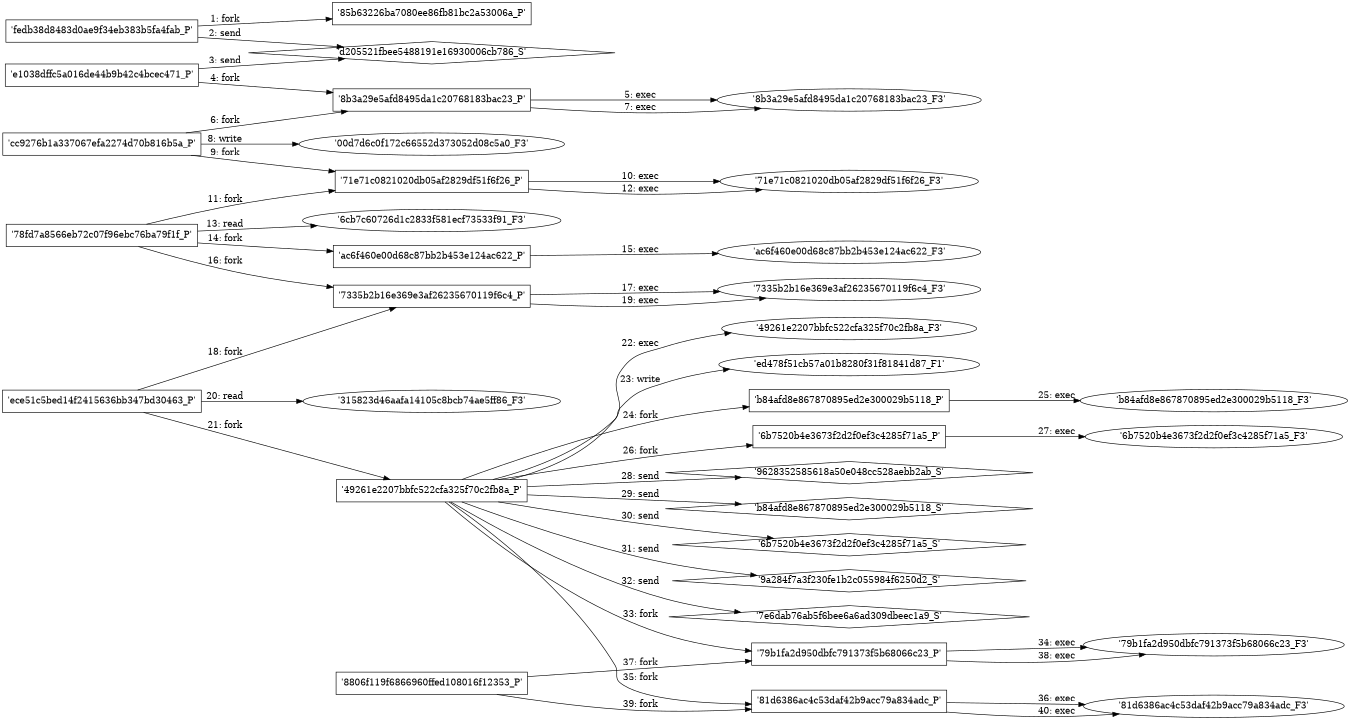 digraph "D:\Learning\Paper\apt\基于CTI的攻击预警\Dataset\攻击图\ASGfromALLCTI\A wolf in sheep's clothing Actors spread malware by leveraging trust in Amnesty International and fear of Pegasus.dot" {
rankdir="LR"
size="9"
fixedsize="false"
splines="true"
nodesep=0.3
ranksep=0
fontsize=10
overlap="scalexy"
engine= "neato"
	"'fedb38d8483d0ae9f34eb383b5fa4fab_P'" [node_type=Process shape=box]
	"'85b63226ba7080ee86fb81bc2a53006a_P'" [node_type=Process shape=box]
	"'fedb38d8483d0ae9f34eb383b5fa4fab_P'" -> "'85b63226ba7080ee86fb81bc2a53006a_P'" [label="1: fork"]
	"'d205521fbee5488191e16930006cb786_S'" [node_type=Socket shape=diamond]
	"'fedb38d8483d0ae9f34eb383b5fa4fab_P'" [node_type=Process shape=box]
	"'fedb38d8483d0ae9f34eb383b5fa4fab_P'" -> "'d205521fbee5488191e16930006cb786_S'" [label="2: send"]
	"'d205521fbee5488191e16930006cb786_S'" [node_type=Socket shape=diamond]
	"'e1038dffc5a016de44b9b42c4bcec471_P'" [node_type=Process shape=box]
	"'e1038dffc5a016de44b9b42c4bcec471_P'" -> "'d205521fbee5488191e16930006cb786_S'" [label="3: send"]
	"'e1038dffc5a016de44b9b42c4bcec471_P'" [node_type=Process shape=box]
	"'8b3a29e5afd8495da1c20768183bac23_P'" [node_type=Process shape=box]
	"'e1038dffc5a016de44b9b42c4bcec471_P'" -> "'8b3a29e5afd8495da1c20768183bac23_P'" [label="4: fork"]
	"'8b3a29e5afd8495da1c20768183bac23_P'" [node_type=Process shape=box]
	"'8b3a29e5afd8495da1c20768183bac23_F3'" [node_type=File shape=ellipse]
	"'8b3a29e5afd8495da1c20768183bac23_P'" -> "'8b3a29e5afd8495da1c20768183bac23_F3'" [label="5: exec"]
	"'cc9276b1a337067efa2274d70b816b5a_P'" [node_type=Process shape=box]
	"'8b3a29e5afd8495da1c20768183bac23_P'" [node_type=Process shape=box]
	"'cc9276b1a337067efa2274d70b816b5a_P'" -> "'8b3a29e5afd8495da1c20768183bac23_P'" [label="6: fork"]
	"'8b3a29e5afd8495da1c20768183bac23_P'" [node_type=Process shape=box]
	"'8b3a29e5afd8495da1c20768183bac23_F3'" [node_type=File shape=ellipse]
	"'8b3a29e5afd8495da1c20768183bac23_P'" -> "'8b3a29e5afd8495da1c20768183bac23_F3'" [label="7: exec"]
	"'00d7d6c0f172c66552d373052d08c5a0_F3'" [node_type=file shape=ellipse]
	"'cc9276b1a337067efa2274d70b816b5a_P'" [node_type=Process shape=box]
	"'cc9276b1a337067efa2274d70b816b5a_P'" -> "'00d7d6c0f172c66552d373052d08c5a0_F3'" [label="8: write"]
	"'cc9276b1a337067efa2274d70b816b5a_P'" [node_type=Process shape=box]
	"'71e71c0821020db05af2829df51f6f26_P'" [node_type=Process shape=box]
	"'cc9276b1a337067efa2274d70b816b5a_P'" -> "'71e71c0821020db05af2829df51f6f26_P'" [label="9: fork"]
	"'71e71c0821020db05af2829df51f6f26_P'" [node_type=Process shape=box]
	"'71e71c0821020db05af2829df51f6f26_F3'" [node_type=File shape=ellipse]
	"'71e71c0821020db05af2829df51f6f26_P'" -> "'71e71c0821020db05af2829df51f6f26_F3'" [label="10: exec"]
	"'78fd7a8566eb72c07f96ebc76ba79f1f_P'" [node_type=Process shape=box]
	"'71e71c0821020db05af2829df51f6f26_P'" [node_type=Process shape=box]
	"'78fd7a8566eb72c07f96ebc76ba79f1f_P'" -> "'71e71c0821020db05af2829df51f6f26_P'" [label="11: fork"]
	"'71e71c0821020db05af2829df51f6f26_P'" [node_type=Process shape=box]
	"'71e71c0821020db05af2829df51f6f26_F3'" [node_type=File shape=ellipse]
	"'71e71c0821020db05af2829df51f6f26_P'" -> "'71e71c0821020db05af2829df51f6f26_F3'" [label="12: exec"]
	"'6cb7c60726d1c2833f581ecf73533f91_F3'" [node_type=file shape=ellipse]
	"'78fd7a8566eb72c07f96ebc76ba79f1f_P'" [node_type=Process shape=box]
	"'78fd7a8566eb72c07f96ebc76ba79f1f_P'" -> "'6cb7c60726d1c2833f581ecf73533f91_F3'" [label="13: read"]
	"'78fd7a8566eb72c07f96ebc76ba79f1f_P'" [node_type=Process shape=box]
	"'ac6f460e00d68c87bb2b453e124ac622_P'" [node_type=Process shape=box]
	"'78fd7a8566eb72c07f96ebc76ba79f1f_P'" -> "'ac6f460e00d68c87bb2b453e124ac622_P'" [label="14: fork"]
	"'ac6f460e00d68c87bb2b453e124ac622_P'" [node_type=Process shape=box]
	"'ac6f460e00d68c87bb2b453e124ac622_F3'" [node_type=File shape=ellipse]
	"'ac6f460e00d68c87bb2b453e124ac622_P'" -> "'ac6f460e00d68c87bb2b453e124ac622_F3'" [label="15: exec"]
	"'78fd7a8566eb72c07f96ebc76ba79f1f_P'" [node_type=Process shape=box]
	"'7335b2b16e369e3af26235670119f6c4_P'" [node_type=Process shape=box]
	"'78fd7a8566eb72c07f96ebc76ba79f1f_P'" -> "'7335b2b16e369e3af26235670119f6c4_P'" [label="16: fork"]
	"'7335b2b16e369e3af26235670119f6c4_P'" [node_type=Process shape=box]
	"'7335b2b16e369e3af26235670119f6c4_F3'" [node_type=File shape=ellipse]
	"'7335b2b16e369e3af26235670119f6c4_P'" -> "'7335b2b16e369e3af26235670119f6c4_F3'" [label="17: exec"]
	"'ece51c5bed14f2415636bb347bd30463_P'" [node_type=Process shape=box]
	"'7335b2b16e369e3af26235670119f6c4_P'" [node_type=Process shape=box]
	"'ece51c5bed14f2415636bb347bd30463_P'" -> "'7335b2b16e369e3af26235670119f6c4_P'" [label="18: fork"]
	"'7335b2b16e369e3af26235670119f6c4_P'" [node_type=Process shape=box]
	"'7335b2b16e369e3af26235670119f6c4_F3'" [node_type=File shape=ellipse]
	"'7335b2b16e369e3af26235670119f6c4_P'" -> "'7335b2b16e369e3af26235670119f6c4_F3'" [label="19: exec"]
	"'315823d46aafa14105c8bcb74ae5ff86_F3'" [node_type=file shape=ellipse]
	"'ece51c5bed14f2415636bb347bd30463_P'" [node_type=Process shape=box]
	"'ece51c5bed14f2415636bb347bd30463_P'" -> "'315823d46aafa14105c8bcb74ae5ff86_F3'" [label="20: read"]
	"'ece51c5bed14f2415636bb347bd30463_P'" [node_type=Process shape=box]
	"'49261e2207bbfc522cfa325f70c2fb8a_P'" [node_type=Process shape=box]
	"'ece51c5bed14f2415636bb347bd30463_P'" -> "'49261e2207bbfc522cfa325f70c2fb8a_P'" [label="21: fork"]
	"'49261e2207bbfc522cfa325f70c2fb8a_P'" [node_type=Process shape=box]
	"'49261e2207bbfc522cfa325f70c2fb8a_F3'" [node_type=File shape=ellipse]
	"'49261e2207bbfc522cfa325f70c2fb8a_P'" -> "'49261e2207bbfc522cfa325f70c2fb8a_F3'" [label="22: exec"]
	"'ed478f51cb57a01b8280f31f81841d87_F1'" [node_type=file shape=ellipse]
	"'49261e2207bbfc522cfa325f70c2fb8a_P'" [node_type=Process shape=box]
	"'49261e2207bbfc522cfa325f70c2fb8a_P'" -> "'ed478f51cb57a01b8280f31f81841d87_F1'" [label="23: write"]
	"'49261e2207bbfc522cfa325f70c2fb8a_P'" [node_type=Process shape=box]
	"'b84afd8e867870895ed2e300029b5118_P'" [node_type=Process shape=box]
	"'49261e2207bbfc522cfa325f70c2fb8a_P'" -> "'b84afd8e867870895ed2e300029b5118_P'" [label="24: fork"]
	"'b84afd8e867870895ed2e300029b5118_P'" [node_type=Process shape=box]
	"'b84afd8e867870895ed2e300029b5118_F3'" [node_type=File shape=ellipse]
	"'b84afd8e867870895ed2e300029b5118_P'" -> "'b84afd8e867870895ed2e300029b5118_F3'" [label="25: exec"]
	"'49261e2207bbfc522cfa325f70c2fb8a_P'" [node_type=Process shape=box]
	"'6b7520b4e3673f2d2f0ef3c4285f71a5_P'" [node_type=Process shape=box]
	"'49261e2207bbfc522cfa325f70c2fb8a_P'" -> "'6b7520b4e3673f2d2f0ef3c4285f71a5_P'" [label="26: fork"]
	"'6b7520b4e3673f2d2f0ef3c4285f71a5_P'" [node_type=Process shape=box]
	"'6b7520b4e3673f2d2f0ef3c4285f71a5_F3'" [node_type=File shape=ellipse]
	"'6b7520b4e3673f2d2f0ef3c4285f71a5_P'" -> "'6b7520b4e3673f2d2f0ef3c4285f71a5_F3'" [label="27: exec"]
	"'9628352585618a50e048cc528aebb2ab_S'" [node_type=Socket shape=diamond]
	"'49261e2207bbfc522cfa325f70c2fb8a_P'" [node_type=Process shape=box]
	"'49261e2207bbfc522cfa325f70c2fb8a_P'" -> "'9628352585618a50e048cc528aebb2ab_S'" [label="28: send"]
	"'b84afd8e867870895ed2e300029b5118_S'" [node_type=Socket shape=diamond]
	"'49261e2207bbfc522cfa325f70c2fb8a_P'" [node_type=Process shape=box]
	"'49261e2207bbfc522cfa325f70c2fb8a_P'" -> "'b84afd8e867870895ed2e300029b5118_S'" [label="29: send"]
	"'6b7520b4e3673f2d2f0ef3c4285f71a5_S'" [node_type=Socket shape=diamond]
	"'49261e2207bbfc522cfa325f70c2fb8a_P'" [node_type=Process shape=box]
	"'49261e2207bbfc522cfa325f70c2fb8a_P'" -> "'6b7520b4e3673f2d2f0ef3c4285f71a5_S'" [label="30: send"]
	"'9a284f7a3f230fe1b2c055984f6250d2_S'" [node_type=Socket shape=diamond]
	"'49261e2207bbfc522cfa325f70c2fb8a_P'" [node_type=Process shape=box]
	"'49261e2207bbfc522cfa325f70c2fb8a_P'" -> "'9a284f7a3f230fe1b2c055984f6250d2_S'" [label="31: send"]
	"'7e6dab76ab5f6bee6a6ad309dbeec1a9_S'" [node_type=Socket shape=diamond]
	"'49261e2207bbfc522cfa325f70c2fb8a_P'" [node_type=Process shape=box]
	"'49261e2207bbfc522cfa325f70c2fb8a_P'" -> "'7e6dab76ab5f6bee6a6ad309dbeec1a9_S'" [label="32: send"]
	"'49261e2207bbfc522cfa325f70c2fb8a_P'" [node_type=Process shape=box]
	"'79b1fa2d950dbfc791373f5b68066c23_P'" [node_type=Process shape=box]
	"'49261e2207bbfc522cfa325f70c2fb8a_P'" -> "'79b1fa2d950dbfc791373f5b68066c23_P'" [label="33: fork"]
	"'79b1fa2d950dbfc791373f5b68066c23_P'" [node_type=Process shape=box]
	"'79b1fa2d950dbfc791373f5b68066c23_F3'" [node_type=File shape=ellipse]
	"'79b1fa2d950dbfc791373f5b68066c23_P'" -> "'79b1fa2d950dbfc791373f5b68066c23_F3'" [label="34: exec"]
	"'49261e2207bbfc522cfa325f70c2fb8a_P'" [node_type=Process shape=box]
	"'81d6386ac4c53daf42b9acc79a834adc_P'" [node_type=Process shape=box]
	"'49261e2207bbfc522cfa325f70c2fb8a_P'" -> "'81d6386ac4c53daf42b9acc79a834adc_P'" [label="35: fork"]
	"'81d6386ac4c53daf42b9acc79a834adc_P'" [node_type=Process shape=box]
	"'81d6386ac4c53daf42b9acc79a834adc_F3'" [node_type=File shape=ellipse]
	"'81d6386ac4c53daf42b9acc79a834adc_P'" -> "'81d6386ac4c53daf42b9acc79a834adc_F3'" [label="36: exec"]
	"'8806f119f6866960ffed108016f12353_P'" [node_type=Process shape=box]
	"'79b1fa2d950dbfc791373f5b68066c23_P'" [node_type=Process shape=box]
	"'8806f119f6866960ffed108016f12353_P'" -> "'79b1fa2d950dbfc791373f5b68066c23_P'" [label="37: fork"]
	"'79b1fa2d950dbfc791373f5b68066c23_P'" [node_type=Process shape=box]
	"'79b1fa2d950dbfc791373f5b68066c23_F3'" [node_type=File shape=ellipse]
	"'79b1fa2d950dbfc791373f5b68066c23_P'" -> "'79b1fa2d950dbfc791373f5b68066c23_F3'" [label="38: exec"]
	"'8806f119f6866960ffed108016f12353_P'" [node_type=Process shape=box]
	"'81d6386ac4c53daf42b9acc79a834adc_P'" [node_type=Process shape=box]
	"'8806f119f6866960ffed108016f12353_P'" -> "'81d6386ac4c53daf42b9acc79a834adc_P'" [label="39: fork"]
	"'81d6386ac4c53daf42b9acc79a834adc_P'" [node_type=Process shape=box]
	"'81d6386ac4c53daf42b9acc79a834adc_F3'" [node_type=File shape=ellipse]
	"'81d6386ac4c53daf42b9acc79a834adc_P'" -> "'81d6386ac4c53daf42b9acc79a834adc_F3'" [label="40: exec"]
}
